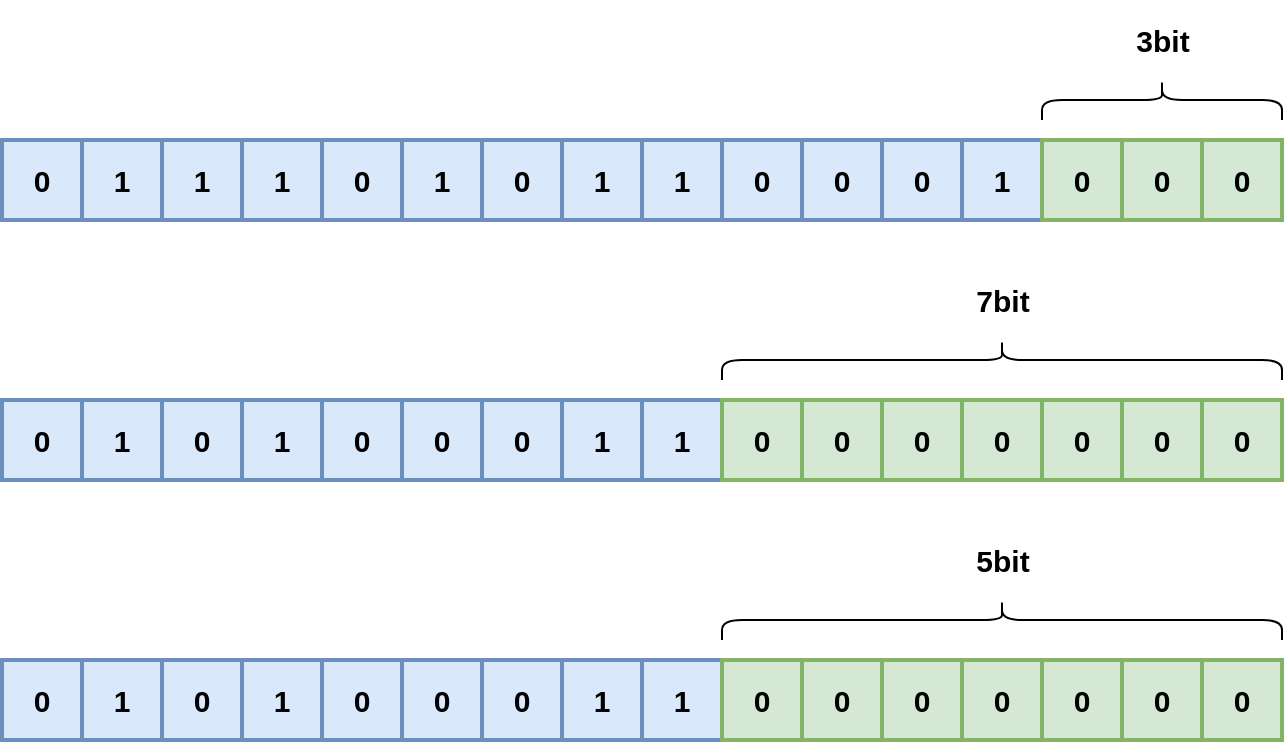 <mxfile version="20.8.1" type="github">
  <diagram id="hVAIaCxjJQZikH9dfHfQ" name="第 1 页">
    <mxGraphModel dx="954" dy="536" grid="1" gridSize="10" guides="1" tooltips="1" connect="1" arrows="1" fold="1" page="1" pageScale="1" pageWidth="827" pageHeight="1169" math="0" shadow="0">
      <root>
        <mxCell id="0" />
        <mxCell id="1" parent="0" />
        <mxCell id="EQ6PbwzT0L4Jm0h1jvlV-2" value="0" style="rounded=0;whiteSpace=wrap;html=1;strokeWidth=2;fillWeight=4;hachureGap=8;hachureAngle=45;fillColor=#dae8fc;strokeColor=#6c8ebf;fontSize=15;fontStyle=1" vertex="1" parent="1">
          <mxGeometry x="80" y="160" width="40" height="40" as="geometry" />
        </mxCell>
        <mxCell id="EQ6PbwzT0L4Jm0h1jvlV-3" value="1" style="rounded=0;whiteSpace=wrap;html=1;strokeWidth=2;fillWeight=4;hachureGap=8;hachureAngle=45;fillColor=#dae8fc;strokeColor=#6c8ebf;fontSize=15;fontStyle=1" vertex="1" parent="1">
          <mxGeometry x="120" y="160" width="40" height="40" as="geometry" />
        </mxCell>
        <mxCell id="EQ6PbwzT0L4Jm0h1jvlV-4" value="1" style="rounded=0;whiteSpace=wrap;html=1;strokeWidth=2;fillWeight=4;hachureGap=8;hachureAngle=45;fillColor=#dae8fc;strokeColor=#6c8ebf;fontSize=15;fontStyle=1" vertex="1" parent="1">
          <mxGeometry x="160" y="160" width="40" height="40" as="geometry" />
        </mxCell>
        <mxCell id="EQ6PbwzT0L4Jm0h1jvlV-5" value="1" style="rounded=0;whiteSpace=wrap;html=1;strokeWidth=2;fillWeight=4;hachureGap=8;hachureAngle=45;fillColor=#dae8fc;strokeColor=#6c8ebf;fontSize=15;fontStyle=1" vertex="1" parent="1">
          <mxGeometry x="200" y="160" width="40" height="40" as="geometry" />
        </mxCell>
        <mxCell id="EQ6PbwzT0L4Jm0h1jvlV-6" value="0" style="rounded=0;whiteSpace=wrap;html=1;strokeWidth=2;fillWeight=4;hachureGap=8;hachureAngle=45;fillColor=#dae8fc;strokeColor=#6c8ebf;fontSize=15;fontStyle=1" vertex="1" parent="1">
          <mxGeometry x="240" y="160" width="40" height="40" as="geometry" />
        </mxCell>
        <mxCell id="EQ6PbwzT0L4Jm0h1jvlV-7" value="1" style="rounded=0;whiteSpace=wrap;html=1;strokeWidth=2;fillWeight=4;hachureGap=8;hachureAngle=45;fillColor=#dae8fc;strokeColor=#6c8ebf;fontSize=15;fontStyle=1" vertex="1" parent="1">
          <mxGeometry x="280" y="160" width="40" height="40" as="geometry" />
        </mxCell>
        <mxCell id="EQ6PbwzT0L4Jm0h1jvlV-8" value="0" style="rounded=0;whiteSpace=wrap;html=1;strokeWidth=2;fillWeight=4;hachureGap=8;hachureAngle=45;fillColor=#dae8fc;strokeColor=#6c8ebf;fontSize=15;fontStyle=1" vertex="1" parent="1">
          <mxGeometry x="320" y="160" width="40" height="40" as="geometry" />
        </mxCell>
        <mxCell id="EQ6PbwzT0L4Jm0h1jvlV-9" value="1" style="rounded=0;whiteSpace=wrap;html=1;strokeWidth=2;fillWeight=4;hachureGap=8;hachureAngle=45;fillColor=#dae8fc;strokeColor=#6c8ebf;fontSize=15;fontStyle=1" vertex="1" parent="1">
          <mxGeometry x="360" y="160" width="40" height="40" as="geometry" />
        </mxCell>
        <mxCell id="EQ6PbwzT0L4Jm0h1jvlV-10" value="1" style="rounded=0;whiteSpace=wrap;html=1;strokeWidth=2;fillWeight=4;hachureGap=8;hachureAngle=45;fillColor=#dae8fc;strokeColor=#6c8ebf;fontSize=15;fontStyle=1" vertex="1" parent="1">
          <mxGeometry x="400" y="160" width="40" height="40" as="geometry" />
        </mxCell>
        <mxCell id="EQ6PbwzT0L4Jm0h1jvlV-11" value="0" style="rounded=0;whiteSpace=wrap;html=1;strokeWidth=2;fillWeight=4;hachureGap=8;hachureAngle=45;fillColor=#dae8fc;strokeColor=#6c8ebf;fontSize=15;fontStyle=1" vertex="1" parent="1">
          <mxGeometry x="440" y="160" width="40" height="40" as="geometry" />
        </mxCell>
        <mxCell id="EQ6PbwzT0L4Jm0h1jvlV-12" value="0" style="rounded=0;whiteSpace=wrap;html=1;strokeWidth=2;fillWeight=4;hachureGap=8;hachureAngle=45;fillColor=#dae8fc;strokeColor=#6c8ebf;fontSize=15;fontStyle=1" vertex="1" parent="1">
          <mxGeometry x="480" y="160" width="40" height="40" as="geometry" />
        </mxCell>
        <mxCell id="EQ6PbwzT0L4Jm0h1jvlV-13" value="0" style="rounded=0;whiteSpace=wrap;html=1;strokeWidth=2;fillWeight=4;hachureGap=8;hachureAngle=45;fillColor=#dae8fc;strokeColor=#6c8ebf;fontSize=15;fontStyle=1" vertex="1" parent="1">
          <mxGeometry x="520" y="160" width="40" height="40" as="geometry" />
        </mxCell>
        <mxCell id="EQ6PbwzT0L4Jm0h1jvlV-14" value="1" style="rounded=0;whiteSpace=wrap;html=1;strokeWidth=2;fillWeight=4;hachureGap=8;hachureAngle=45;fillColor=#dae8fc;strokeColor=#6c8ebf;fontSize=15;fontStyle=1" vertex="1" parent="1">
          <mxGeometry x="560" y="160" width="40" height="40" as="geometry" />
        </mxCell>
        <mxCell id="EQ6PbwzT0L4Jm0h1jvlV-15" value="0" style="rounded=0;whiteSpace=wrap;html=1;strokeWidth=2;fillWeight=4;hachureGap=8;hachureAngle=45;fillColor=#d5e8d4;strokeColor=#82b366;fontSize=15;fontStyle=1" vertex="1" parent="1">
          <mxGeometry x="600" y="160" width="40" height="40" as="geometry" />
        </mxCell>
        <mxCell id="EQ6PbwzT0L4Jm0h1jvlV-16" value="0" style="rounded=0;whiteSpace=wrap;html=1;strokeWidth=2;fillWeight=4;hachureGap=8;hachureAngle=45;fillColor=#d5e8d4;strokeColor=#82b366;fontSize=15;fontStyle=1" vertex="1" parent="1">
          <mxGeometry x="640" y="160" width="40" height="40" as="geometry" />
        </mxCell>
        <mxCell id="EQ6PbwzT0L4Jm0h1jvlV-17" value="0" style="rounded=0;whiteSpace=wrap;html=1;strokeWidth=2;fillWeight=4;hachureGap=8;hachureAngle=45;fillColor=#d5e8d4;strokeColor=#82b366;fontSize=15;fontStyle=1" vertex="1" parent="1">
          <mxGeometry x="680" y="160" width="40" height="40" as="geometry" />
        </mxCell>
        <mxCell id="EQ6PbwzT0L4Jm0h1jvlV-18" value="" style="shape=curlyBracket;whiteSpace=wrap;html=1;rounded=1;labelPosition=left;verticalLabelPosition=middle;align=right;verticalAlign=middle;rotation=90;" vertex="1" parent="1">
          <mxGeometry x="650" y="80" width="20" height="120" as="geometry" />
        </mxCell>
        <mxCell id="EQ6PbwzT0L4Jm0h1jvlV-19" value="3bit" style="text;strokeColor=none;fillColor=none;html=1;fontSize=15;fontStyle=1;verticalAlign=middle;align=center;" vertex="1" parent="1">
          <mxGeometry x="630" y="90" width="60" height="40" as="geometry" />
        </mxCell>
        <mxCell id="EQ6PbwzT0L4Jm0h1jvlV-20" value="0" style="rounded=0;whiteSpace=wrap;html=1;strokeWidth=2;fillWeight=4;hachureGap=8;hachureAngle=45;fillColor=#dae8fc;strokeColor=#6c8ebf;fontSize=15;fontStyle=1" vertex="1" parent="1">
          <mxGeometry x="80" y="290" width="40" height="40" as="geometry" />
        </mxCell>
        <mxCell id="EQ6PbwzT0L4Jm0h1jvlV-21" value="1" style="rounded=0;whiteSpace=wrap;html=1;strokeWidth=2;fillWeight=4;hachureGap=8;hachureAngle=45;fillColor=#dae8fc;strokeColor=#6c8ebf;fontSize=15;fontStyle=1" vertex="1" parent="1">
          <mxGeometry x="120" y="290" width="40" height="40" as="geometry" />
        </mxCell>
        <mxCell id="EQ6PbwzT0L4Jm0h1jvlV-22" value="0" style="rounded=0;whiteSpace=wrap;html=1;strokeWidth=2;fillWeight=4;hachureGap=8;hachureAngle=45;fillColor=#dae8fc;strokeColor=#6c8ebf;fontSize=15;fontStyle=1" vertex="1" parent="1">
          <mxGeometry x="160" y="290" width="40" height="40" as="geometry" />
        </mxCell>
        <mxCell id="EQ6PbwzT0L4Jm0h1jvlV-23" value="1" style="rounded=0;whiteSpace=wrap;html=1;strokeWidth=2;fillWeight=4;hachureGap=8;hachureAngle=45;fillColor=#dae8fc;strokeColor=#6c8ebf;fontSize=15;fontStyle=1" vertex="1" parent="1">
          <mxGeometry x="200" y="290" width="40" height="40" as="geometry" />
        </mxCell>
        <mxCell id="EQ6PbwzT0L4Jm0h1jvlV-24" value="0" style="rounded=0;whiteSpace=wrap;html=1;strokeWidth=2;fillWeight=4;hachureGap=8;hachureAngle=45;fillColor=#dae8fc;strokeColor=#6c8ebf;fontSize=15;fontStyle=1" vertex="1" parent="1">
          <mxGeometry x="240" y="290" width="40" height="40" as="geometry" />
        </mxCell>
        <mxCell id="EQ6PbwzT0L4Jm0h1jvlV-25" value="0" style="rounded=0;whiteSpace=wrap;html=1;strokeWidth=2;fillWeight=4;hachureGap=8;hachureAngle=45;fillColor=#dae8fc;strokeColor=#6c8ebf;fontSize=15;fontStyle=1" vertex="1" parent="1">
          <mxGeometry x="280" y="290" width="40" height="40" as="geometry" />
        </mxCell>
        <mxCell id="EQ6PbwzT0L4Jm0h1jvlV-26" value="0" style="rounded=0;whiteSpace=wrap;html=1;strokeWidth=2;fillWeight=4;hachureGap=8;hachureAngle=45;fillColor=#dae8fc;strokeColor=#6c8ebf;fontSize=15;fontStyle=1" vertex="1" parent="1">
          <mxGeometry x="320" y="290" width="40" height="40" as="geometry" />
        </mxCell>
        <mxCell id="EQ6PbwzT0L4Jm0h1jvlV-27" value="1" style="rounded=0;whiteSpace=wrap;html=1;strokeWidth=2;fillWeight=4;hachureGap=8;hachureAngle=45;fillColor=#dae8fc;strokeColor=#6c8ebf;fontSize=15;fontStyle=1" vertex="1" parent="1">
          <mxGeometry x="360" y="290" width="40" height="40" as="geometry" />
        </mxCell>
        <mxCell id="EQ6PbwzT0L4Jm0h1jvlV-28" value="1" style="rounded=0;whiteSpace=wrap;html=1;strokeWidth=2;fillWeight=4;hachureGap=8;hachureAngle=45;fillColor=#dae8fc;strokeColor=#6c8ebf;fontSize=15;fontStyle=1" vertex="1" parent="1">
          <mxGeometry x="400" y="290" width="40" height="40" as="geometry" />
        </mxCell>
        <mxCell id="EQ6PbwzT0L4Jm0h1jvlV-29" value="0" style="rounded=0;whiteSpace=wrap;html=1;strokeWidth=2;fillWeight=4;hachureGap=8;hachureAngle=45;fillColor=#d5e8d4;strokeColor=#82b366;fontSize=15;fontStyle=1" vertex="1" parent="1">
          <mxGeometry x="440" y="290" width="40" height="40" as="geometry" />
        </mxCell>
        <mxCell id="EQ6PbwzT0L4Jm0h1jvlV-30" value="0" style="rounded=0;whiteSpace=wrap;html=1;strokeWidth=2;fillWeight=4;hachureGap=8;hachureAngle=45;fillColor=#d5e8d4;strokeColor=#82b366;fontSize=15;fontStyle=1" vertex="1" parent="1">
          <mxGeometry x="480" y="290" width="40" height="40" as="geometry" />
        </mxCell>
        <mxCell id="EQ6PbwzT0L4Jm0h1jvlV-31" value="0" style="rounded=0;whiteSpace=wrap;html=1;strokeWidth=2;fillWeight=4;hachureGap=8;hachureAngle=45;fillColor=#d5e8d4;strokeColor=#82b366;fontSize=15;fontStyle=1" vertex="1" parent="1">
          <mxGeometry x="520" y="290" width="40" height="40" as="geometry" />
        </mxCell>
        <mxCell id="EQ6PbwzT0L4Jm0h1jvlV-32" value="0" style="rounded=0;whiteSpace=wrap;html=1;strokeWidth=2;fillWeight=4;hachureGap=8;hachureAngle=45;fillColor=#d5e8d4;strokeColor=#82b366;fontSize=15;fontStyle=1" vertex="1" parent="1">
          <mxGeometry x="560" y="290" width="40" height="40" as="geometry" />
        </mxCell>
        <mxCell id="EQ6PbwzT0L4Jm0h1jvlV-33" value="0" style="rounded=0;whiteSpace=wrap;html=1;strokeWidth=2;fillWeight=4;hachureGap=8;hachureAngle=45;fillColor=#d5e8d4;strokeColor=#82b366;fontSize=15;fontStyle=1" vertex="1" parent="1">
          <mxGeometry x="600" y="290" width="40" height="40" as="geometry" />
        </mxCell>
        <mxCell id="EQ6PbwzT0L4Jm0h1jvlV-34" value="0" style="rounded=0;whiteSpace=wrap;html=1;strokeWidth=2;fillWeight=4;hachureGap=8;hachureAngle=45;fillColor=#d5e8d4;strokeColor=#82b366;fontSize=15;fontStyle=1" vertex="1" parent="1">
          <mxGeometry x="640" y="290" width="40" height="40" as="geometry" />
        </mxCell>
        <mxCell id="EQ6PbwzT0L4Jm0h1jvlV-35" value="0" style="rounded=0;whiteSpace=wrap;html=1;strokeWidth=2;fillWeight=4;hachureGap=8;hachureAngle=45;fillColor=#d5e8d4;strokeColor=#82b366;fontSize=15;fontStyle=1" vertex="1" parent="1">
          <mxGeometry x="680" y="290" width="40" height="40" as="geometry" />
        </mxCell>
        <mxCell id="EQ6PbwzT0L4Jm0h1jvlV-36" value="" style="shape=curlyBracket;whiteSpace=wrap;html=1;rounded=1;labelPosition=left;verticalLabelPosition=middle;align=right;verticalAlign=middle;rotation=90;" vertex="1" parent="1">
          <mxGeometry x="570" y="130" width="20" height="280" as="geometry" />
        </mxCell>
        <mxCell id="EQ6PbwzT0L4Jm0h1jvlV-37" value="7bit" style="text;strokeColor=none;fillColor=none;html=1;fontSize=15;fontStyle=1;verticalAlign=middle;align=center;" vertex="1" parent="1">
          <mxGeometry x="550" y="220" width="60" height="40" as="geometry" />
        </mxCell>
        <mxCell id="EQ6PbwzT0L4Jm0h1jvlV-38" value="0" style="rounded=0;whiteSpace=wrap;html=1;strokeWidth=2;fillWeight=4;hachureGap=8;hachureAngle=45;fillColor=#dae8fc;strokeColor=#6c8ebf;fontSize=15;fontStyle=1" vertex="1" parent="1">
          <mxGeometry x="80" y="420" width="40" height="40" as="geometry" />
        </mxCell>
        <mxCell id="EQ6PbwzT0L4Jm0h1jvlV-39" value="1" style="rounded=0;whiteSpace=wrap;html=1;strokeWidth=2;fillWeight=4;hachureGap=8;hachureAngle=45;fillColor=#dae8fc;strokeColor=#6c8ebf;fontSize=15;fontStyle=1" vertex="1" parent="1">
          <mxGeometry x="120" y="420" width="40" height="40" as="geometry" />
        </mxCell>
        <mxCell id="EQ6PbwzT0L4Jm0h1jvlV-40" value="0" style="rounded=0;whiteSpace=wrap;html=1;strokeWidth=2;fillWeight=4;hachureGap=8;hachureAngle=45;fillColor=#dae8fc;strokeColor=#6c8ebf;fontSize=15;fontStyle=1" vertex="1" parent="1">
          <mxGeometry x="160" y="420" width="40" height="40" as="geometry" />
        </mxCell>
        <mxCell id="EQ6PbwzT0L4Jm0h1jvlV-41" value="1" style="rounded=0;whiteSpace=wrap;html=1;strokeWidth=2;fillWeight=4;hachureGap=8;hachureAngle=45;fillColor=#dae8fc;strokeColor=#6c8ebf;fontSize=15;fontStyle=1" vertex="1" parent="1">
          <mxGeometry x="200" y="420" width="40" height="40" as="geometry" />
        </mxCell>
        <mxCell id="EQ6PbwzT0L4Jm0h1jvlV-42" value="0" style="rounded=0;whiteSpace=wrap;html=1;strokeWidth=2;fillWeight=4;hachureGap=8;hachureAngle=45;fillColor=#dae8fc;strokeColor=#6c8ebf;fontSize=15;fontStyle=1" vertex="1" parent="1">
          <mxGeometry x="240" y="420" width="40" height="40" as="geometry" />
        </mxCell>
        <mxCell id="EQ6PbwzT0L4Jm0h1jvlV-43" value="0" style="rounded=0;whiteSpace=wrap;html=1;strokeWidth=2;fillWeight=4;hachureGap=8;hachureAngle=45;fillColor=#dae8fc;strokeColor=#6c8ebf;fontSize=15;fontStyle=1" vertex="1" parent="1">
          <mxGeometry x="280" y="420" width="40" height="40" as="geometry" />
        </mxCell>
        <mxCell id="EQ6PbwzT0L4Jm0h1jvlV-44" value="0" style="rounded=0;whiteSpace=wrap;html=1;strokeWidth=2;fillWeight=4;hachureGap=8;hachureAngle=45;fillColor=#dae8fc;strokeColor=#6c8ebf;fontSize=15;fontStyle=1" vertex="1" parent="1">
          <mxGeometry x="320" y="420" width="40" height="40" as="geometry" />
        </mxCell>
        <mxCell id="EQ6PbwzT0L4Jm0h1jvlV-45" value="1" style="rounded=0;whiteSpace=wrap;html=1;strokeWidth=2;fillWeight=4;hachureGap=8;hachureAngle=45;fillColor=#dae8fc;strokeColor=#6c8ebf;fontSize=15;fontStyle=1" vertex="1" parent="1">
          <mxGeometry x="360" y="420" width="40" height="40" as="geometry" />
        </mxCell>
        <mxCell id="EQ6PbwzT0L4Jm0h1jvlV-46" value="1" style="rounded=0;whiteSpace=wrap;html=1;strokeWidth=2;fillWeight=4;hachureGap=8;hachureAngle=45;fillColor=#dae8fc;strokeColor=#6c8ebf;fontSize=15;fontStyle=1" vertex="1" parent="1">
          <mxGeometry x="400" y="420" width="40" height="40" as="geometry" />
        </mxCell>
        <mxCell id="EQ6PbwzT0L4Jm0h1jvlV-47" value="0" style="rounded=0;whiteSpace=wrap;html=1;strokeWidth=2;fillWeight=4;hachureGap=8;hachureAngle=45;fillColor=#d5e8d4;strokeColor=#82b366;fontSize=15;fontStyle=1" vertex="1" parent="1">
          <mxGeometry x="440" y="420" width="40" height="40" as="geometry" />
        </mxCell>
        <mxCell id="EQ6PbwzT0L4Jm0h1jvlV-48" value="0" style="rounded=0;whiteSpace=wrap;html=1;strokeWidth=2;fillWeight=4;hachureGap=8;hachureAngle=45;fillColor=#d5e8d4;strokeColor=#82b366;fontSize=15;fontStyle=1" vertex="1" parent="1">
          <mxGeometry x="480" y="420" width="40" height="40" as="geometry" />
        </mxCell>
        <mxCell id="EQ6PbwzT0L4Jm0h1jvlV-49" value="0" style="rounded=0;whiteSpace=wrap;html=1;strokeWidth=2;fillWeight=4;hachureGap=8;hachureAngle=45;fillColor=#d5e8d4;strokeColor=#82b366;fontSize=15;fontStyle=1" vertex="1" parent="1">
          <mxGeometry x="520" y="420" width="40" height="40" as="geometry" />
        </mxCell>
        <mxCell id="EQ6PbwzT0L4Jm0h1jvlV-50" value="0" style="rounded=0;whiteSpace=wrap;html=1;strokeWidth=2;fillWeight=4;hachureGap=8;hachureAngle=45;fillColor=#d5e8d4;strokeColor=#82b366;fontSize=15;fontStyle=1" vertex="1" parent="1">
          <mxGeometry x="560" y="420" width="40" height="40" as="geometry" />
        </mxCell>
        <mxCell id="EQ6PbwzT0L4Jm0h1jvlV-51" value="0" style="rounded=0;whiteSpace=wrap;html=1;strokeWidth=2;fillWeight=4;hachureGap=8;hachureAngle=45;fillColor=#d5e8d4;strokeColor=#82b366;fontSize=15;fontStyle=1" vertex="1" parent="1">
          <mxGeometry x="600" y="420" width="40" height="40" as="geometry" />
        </mxCell>
        <mxCell id="EQ6PbwzT0L4Jm0h1jvlV-52" value="0" style="rounded=0;whiteSpace=wrap;html=1;strokeWidth=2;fillWeight=4;hachureGap=8;hachureAngle=45;fillColor=#d5e8d4;strokeColor=#82b366;fontSize=15;fontStyle=1" vertex="1" parent="1">
          <mxGeometry x="640" y="420" width="40" height="40" as="geometry" />
        </mxCell>
        <mxCell id="EQ6PbwzT0L4Jm0h1jvlV-53" value="0" style="rounded=0;whiteSpace=wrap;html=1;strokeWidth=2;fillWeight=4;hachureGap=8;hachureAngle=45;fillColor=#d5e8d4;strokeColor=#82b366;fontSize=15;fontStyle=1" vertex="1" parent="1">
          <mxGeometry x="680" y="420" width="40" height="40" as="geometry" />
        </mxCell>
        <mxCell id="EQ6PbwzT0L4Jm0h1jvlV-54" value="" style="shape=curlyBracket;whiteSpace=wrap;html=1;rounded=1;labelPosition=left;verticalLabelPosition=middle;align=right;verticalAlign=middle;rotation=90;" vertex="1" parent="1">
          <mxGeometry x="570" y="260" width="20" height="280" as="geometry" />
        </mxCell>
        <mxCell id="EQ6PbwzT0L4Jm0h1jvlV-55" value="5bit" style="text;strokeColor=none;fillColor=none;html=1;fontSize=15;fontStyle=1;verticalAlign=middle;align=center;" vertex="1" parent="1">
          <mxGeometry x="550" y="350" width="60" height="40" as="geometry" />
        </mxCell>
      </root>
    </mxGraphModel>
  </diagram>
</mxfile>

